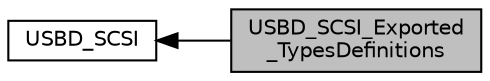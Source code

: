 digraph "USBD_SCSI_Exported_TypesDefinitions"
{
  edge [fontname="Helvetica",fontsize="10",labelfontname="Helvetica",labelfontsize="10"];
  node [fontname="Helvetica",fontsize="10",shape=record];
  rankdir=LR;
  Node1 [label="USBD_SCSI",height=0.2,width=0.4,color="black", fillcolor="white", style="filled",URL="$group___u_s_b_d___s_c_s_i.html",tooltip="header file for the storage disk file "];
  Node0 [label="USBD_SCSI_Exported\l_TypesDefinitions",height=0.2,width=0.4,color="black", fillcolor="grey75", style="filled", fontcolor="black"];
  Node1->Node0 [shape=plaintext, dir="back", style="solid"];
}
